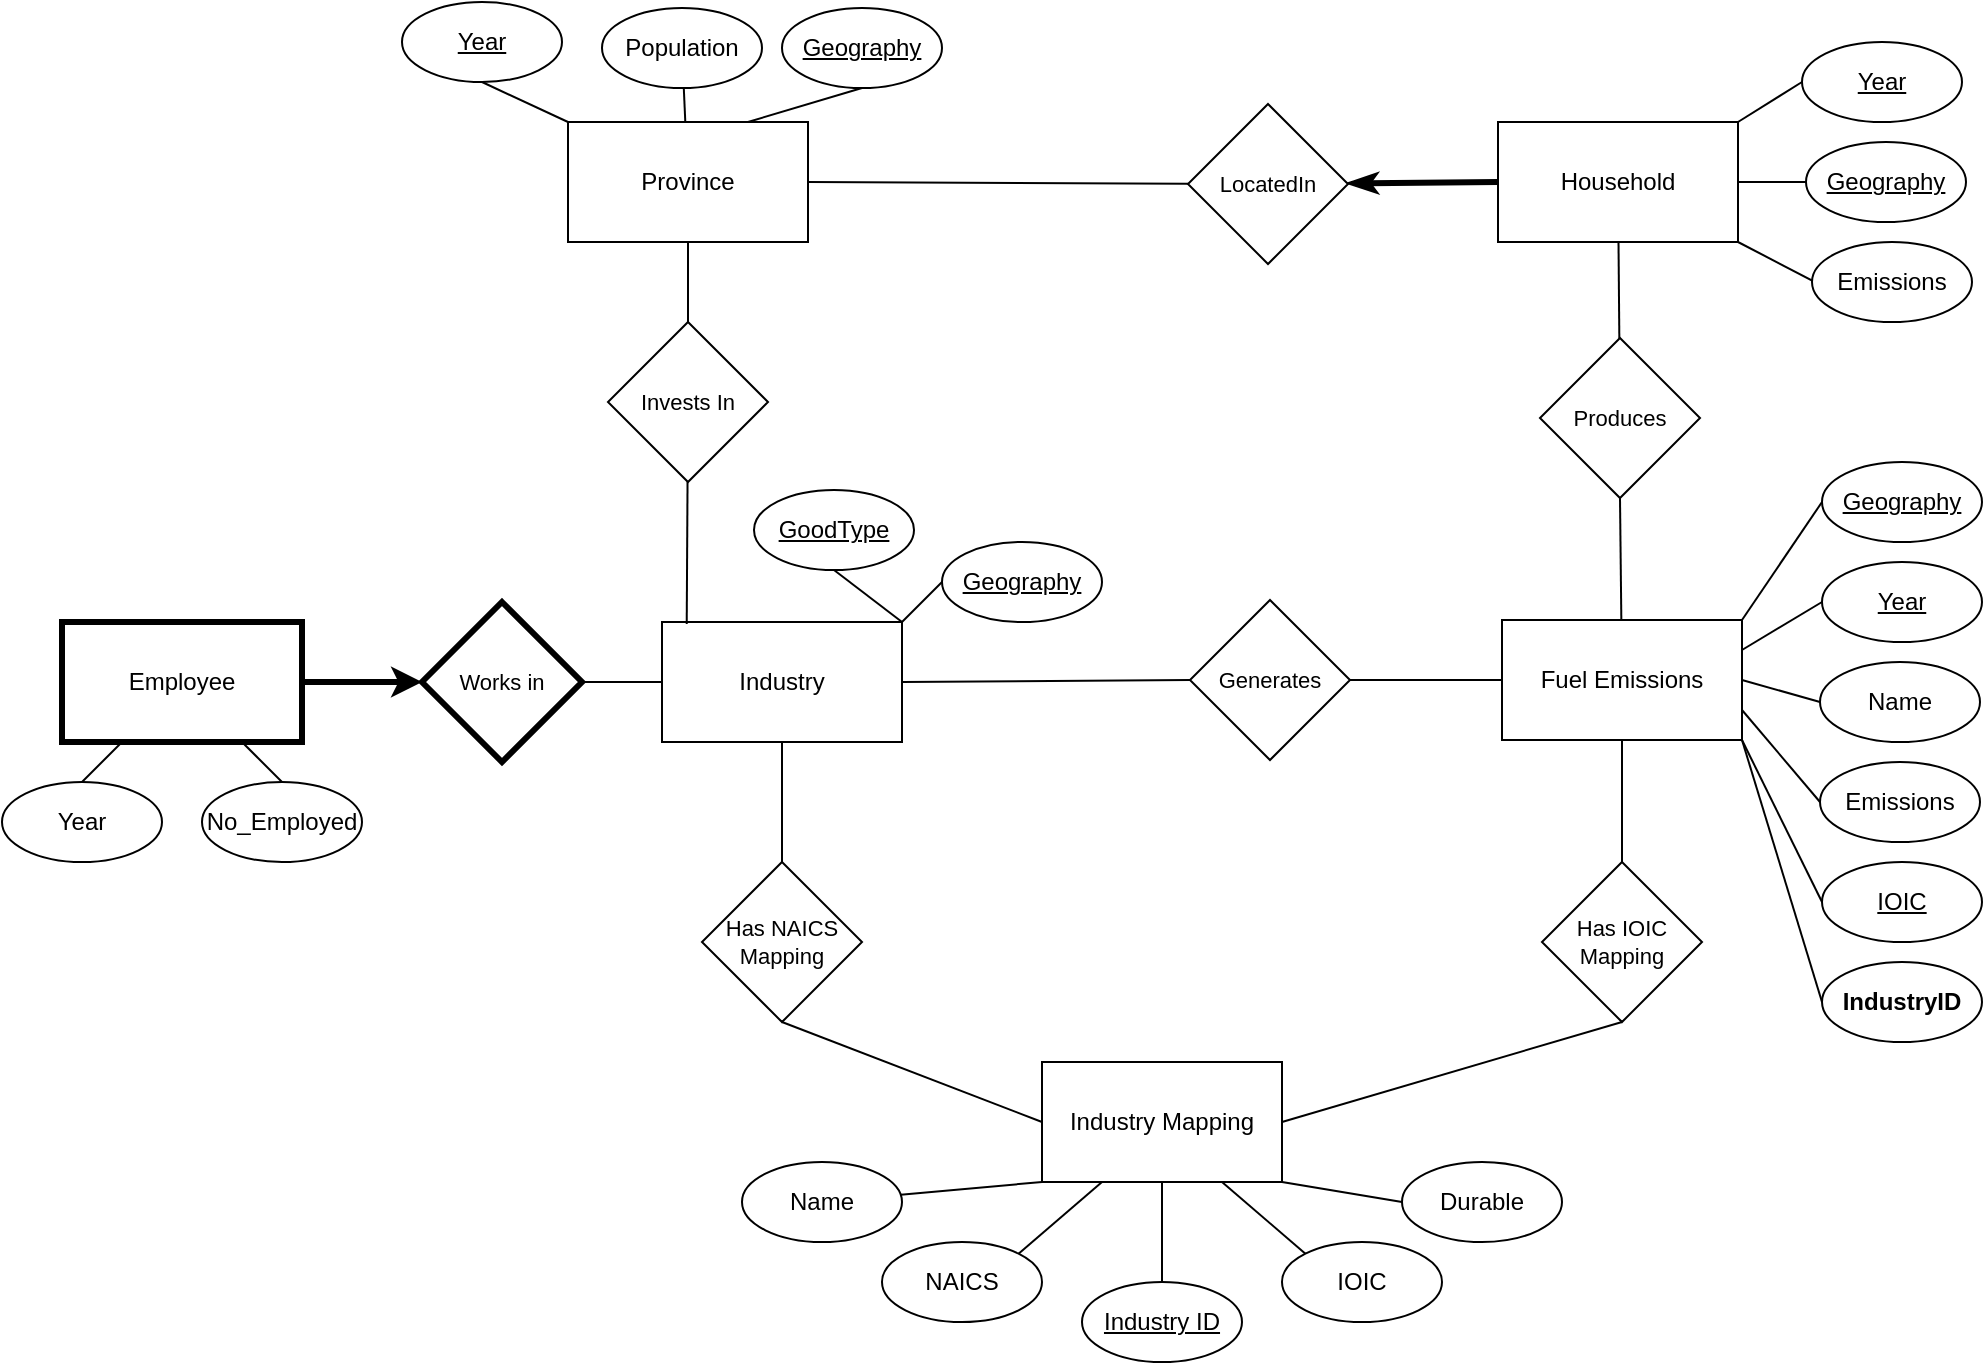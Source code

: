 <mxfile version="24.0.2" type="device">
  <diagram name="Page-1" id="K_NYcB5xI5pQLdcxHXSw">
    <mxGraphModel dx="1650" dy="1033" grid="1" gridSize="10" guides="0" tooltips="1" connect="1" arrows="1" fold="1" page="0" pageScale="1" pageWidth="850" pageHeight="1100" math="0" shadow="0">
      <root>
        <mxCell id="0" />
        <mxCell id="1" parent="0" />
        <mxCell id="aRzllNHfJS_ZqXTawcoJ-15" value="" style="edgeStyle=none;rounded=0;orthogonalLoop=1;jettySize=auto;html=1;strokeColor=default;align=center;verticalAlign=middle;fontFamily=Helvetica;fontSize=11;fontColor=default;labelBackgroundColor=default;endArrow=none;endFill=0;" parent="1" source="AveuHuQOkIJUVtSDtsbW-2" target="AveuHuQOkIJUVtSDtsbW-50" edge="1">
          <mxGeometry relative="1" as="geometry" />
        </mxCell>
        <mxCell id="AveuHuQOkIJUVtSDtsbW-2" value="Industry" style="whiteSpace=wrap;html=1;" parent="1" vertex="1">
          <mxGeometry x="490" y="290" width="120" height="60" as="geometry" />
        </mxCell>
        <mxCell id="aRzllNHfJS_ZqXTawcoJ-16" value="" style="edgeStyle=none;rounded=0;orthogonalLoop=1;jettySize=auto;html=1;strokeColor=default;align=center;verticalAlign=middle;fontFamily=Helvetica;fontSize=11;fontColor=default;labelBackgroundColor=default;endArrow=none;endFill=0;" parent="1" source="AveuHuQOkIJUVtSDtsbW-3" target="AveuHuQOkIJUVtSDtsbW-17" edge="1">
          <mxGeometry relative="1" as="geometry" />
        </mxCell>
        <mxCell id="AveuHuQOkIJUVtSDtsbW-3" value="Industry Mapping" style="whiteSpace=wrap;html=1;" parent="1" vertex="1">
          <mxGeometry x="680" y="510" width="120" height="60" as="geometry" />
        </mxCell>
        <mxCell id="AveuHuQOkIJUVtSDtsbW-11" value="" style="edgeStyle=none;shape=connector;rounded=0;orthogonalLoop=1;jettySize=auto;html=1;labelBackgroundColor=default;strokeColor=default;align=center;verticalAlign=middle;fontFamily=Helvetica;fontSize=11;fontColor=default;endArrow=none;endFill=0;entryX=0;entryY=0.5;entryDx=0;entryDy=0;exitX=1;exitY=0.75;exitDx=0;exitDy=0;" parent="1" source="AveuHuQOkIJUVtSDtsbW-4" target="AveuHuQOkIJUVtSDtsbW-12" edge="1">
          <mxGeometry relative="1" as="geometry">
            <mxPoint x="1000" y="535" as="targetPoint" />
            <Array as="points" />
          </mxGeometry>
        </mxCell>
        <mxCell id="AveuHuQOkIJUVtSDtsbW-15" style="edgeStyle=none;shape=connector;rounded=0;orthogonalLoop=1;jettySize=auto;html=1;entryX=0;entryY=0.5;entryDx=0;entryDy=0;labelBackgroundColor=default;strokeColor=default;align=center;verticalAlign=middle;fontFamily=Helvetica;fontSize=11;fontColor=default;endArrow=none;endFill=0;exitX=1;exitY=0.5;exitDx=0;exitDy=0;" parent="1" source="AveuHuQOkIJUVtSDtsbW-4" target="AveuHuQOkIJUVtSDtsbW-14" edge="1">
          <mxGeometry relative="1" as="geometry" />
        </mxCell>
        <mxCell id="AveuHuQOkIJUVtSDtsbW-51" style="edgeStyle=none;shape=connector;rounded=0;orthogonalLoop=1;jettySize=auto;html=1;entryX=0.5;entryY=0;entryDx=0;entryDy=0;labelBackgroundColor=default;strokeColor=default;align=center;verticalAlign=middle;fontFamily=Helvetica;fontSize=11;fontColor=default;endArrow=none;endFill=0;" parent="1" target="AveuHuQOkIJUVtSDtsbW-49" edge="1">
          <mxGeometry relative="1" as="geometry">
            <mxPoint x="970" y="349" as="sourcePoint" />
          </mxGeometry>
        </mxCell>
        <mxCell id="AveuHuQOkIJUVtSDtsbW-4" value="Fuel Emissions" style="whiteSpace=wrap;html=1;" parent="1" vertex="1">
          <mxGeometry x="910" y="289" width="120" height="60" as="geometry" />
        </mxCell>
        <mxCell id="AveuHuQOkIJUVtSDtsbW-7" value="" style="rounded=0;orthogonalLoop=1;jettySize=auto;html=1;endArrow=none;endFill=0;" parent="1" source="AveuHuQOkIJUVtSDtsbW-5" target="AveuHuQOkIJUVtSDtsbW-6" edge="1">
          <mxGeometry relative="1" as="geometry" />
        </mxCell>
        <mxCell id="AveuHuQOkIJUVtSDtsbW-5" value="Province" style="whiteSpace=wrap;html=1;" parent="1" vertex="1">
          <mxGeometry x="443" y="40" width="120" height="60" as="geometry" />
        </mxCell>
        <mxCell id="AveuHuQOkIJUVtSDtsbW-6" value="Population" style="ellipse;whiteSpace=wrap;html=1;" parent="1" vertex="1">
          <mxGeometry x="460" y="-17" width="80" height="40" as="geometry" />
        </mxCell>
        <mxCell id="AveuHuQOkIJUVtSDtsbW-61" style="edgeStyle=none;shape=connector;rounded=0;orthogonalLoop=1;jettySize=auto;html=1;exitX=0.5;exitY=1;exitDx=0;exitDy=0;entryX=0.75;entryY=0;entryDx=0;entryDy=0;labelBackgroundColor=default;strokeColor=default;align=center;verticalAlign=middle;fontFamily=Helvetica;fontSize=11;fontColor=default;endArrow=none;endFill=0;" parent="1" source="AveuHuQOkIJUVtSDtsbW-8" target="AveuHuQOkIJUVtSDtsbW-5" edge="1">
          <mxGeometry relative="1" as="geometry" />
        </mxCell>
        <mxCell id="AveuHuQOkIJUVtSDtsbW-8" value="&lt;u&gt;Geography&lt;/u&gt;" style="ellipse;whiteSpace=wrap;html=1;" parent="1" vertex="1">
          <mxGeometry x="550" y="-17" width="80" height="40" as="geometry" />
        </mxCell>
        <mxCell id="AveuHuQOkIJUVtSDtsbW-12" value="Emissions" style="ellipse;whiteSpace=wrap;html=1;" parent="1" vertex="1">
          <mxGeometry x="1069" y="360" width="80" height="40" as="geometry" />
        </mxCell>
        <mxCell id="AveuHuQOkIJUVtSDtsbW-13" value="&lt;u&gt;Year&lt;/u&gt;" style="ellipse;whiteSpace=wrap;html=1;" parent="1" vertex="1">
          <mxGeometry x="1070" y="260" width="80" height="40" as="geometry" />
        </mxCell>
        <mxCell id="AveuHuQOkIJUVtSDtsbW-14" value="Name" style="ellipse;whiteSpace=wrap;html=1;" parent="1" vertex="1">
          <mxGeometry x="1069" y="310" width="80" height="40" as="geometry" />
        </mxCell>
        <mxCell id="AveuHuQOkIJUVtSDtsbW-16" style="edgeStyle=none;shape=connector;rounded=0;orthogonalLoop=1;jettySize=auto;html=1;entryX=1;entryY=0.25;entryDx=0;entryDy=0;labelBackgroundColor=default;strokeColor=default;align=center;verticalAlign=middle;fontFamily=Helvetica;fontSize=11;fontColor=default;endArrow=none;endFill=0;exitX=0;exitY=0.5;exitDx=0;exitDy=0;" parent="1" source="AveuHuQOkIJUVtSDtsbW-13" target="AveuHuQOkIJUVtSDtsbW-4" edge="1">
          <mxGeometry relative="1" as="geometry" />
        </mxCell>
        <mxCell id="AveuHuQOkIJUVtSDtsbW-17" value="&lt;u&gt;Industry ID&lt;/u&gt;" style="ellipse;whiteSpace=wrap;html=1;" parent="1" vertex="1">
          <mxGeometry x="700" y="620" width="80" height="40" as="geometry" />
        </mxCell>
        <mxCell id="aRzllNHfJS_ZqXTawcoJ-20" style="edgeStyle=none;rounded=0;orthogonalLoop=1;jettySize=auto;html=1;exitX=0;exitY=0.5;exitDx=0;exitDy=0;entryX=1;entryY=1;entryDx=0;entryDy=0;strokeColor=default;align=center;verticalAlign=middle;fontFamily=Helvetica;fontSize=11;fontColor=default;labelBackgroundColor=default;endArrow=none;endFill=0;" parent="1" source="AveuHuQOkIJUVtSDtsbW-18" target="AveuHuQOkIJUVtSDtsbW-3" edge="1">
          <mxGeometry relative="1" as="geometry" />
        </mxCell>
        <mxCell id="AveuHuQOkIJUVtSDtsbW-18" value="Durable" style="ellipse;whiteSpace=wrap;html=1;" parent="1" vertex="1">
          <mxGeometry x="860" y="560" width="80" height="40" as="geometry" />
        </mxCell>
        <mxCell id="aRzllNHfJS_ZqXTawcoJ-18" style="edgeStyle=none;rounded=0;orthogonalLoop=1;jettySize=auto;html=1;exitX=1;exitY=0;exitDx=0;exitDy=0;entryX=0.25;entryY=1;entryDx=0;entryDy=0;strokeColor=default;align=center;verticalAlign=middle;fontFamily=Helvetica;fontSize=11;fontColor=default;labelBackgroundColor=default;endArrow=none;endFill=0;" parent="1" source="AveuHuQOkIJUVtSDtsbW-19" target="AveuHuQOkIJUVtSDtsbW-3" edge="1">
          <mxGeometry relative="1" as="geometry" />
        </mxCell>
        <mxCell id="AveuHuQOkIJUVtSDtsbW-19" value="NAICS" style="ellipse;whiteSpace=wrap;html=1;" parent="1" vertex="1">
          <mxGeometry x="600" y="600" width="80" height="40" as="geometry" />
        </mxCell>
        <mxCell id="aRzllNHfJS_ZqXTawcoJ-19" style="edgeStyle=none;rounded=0;orthogonalLoop=1;jettySize=auto;html=1;exitX=0;exitY=0;exitDx=0;exitDy=0;entryX=0.75;entryY=1;entryDx=0;entryDy=0;strokeColor=default;align=center;verticalAlign=middle;fontFamily=Helvetica;fontSize=11;fontColor=default;labelBackgroundColor=default;endArrow=none;endFill=0;" parent="1" source="AveuHuQOkIJUVtSDtsbW-20" target="AveuHuQOkIJUVtSDtsbW-3" edge="1">
          <mxGeometry relative="1" as="geometry" />
        </mxCell>
        <mxCell id="AveuHuQOkIJUVtSDtsbW-20" value="IOIC" style="ellipse;whiteSpace=wrap;html=1;" parent="1" vertex="1">
          <mxGeometry x="800" y="600" width="80" height="40" as="geometry" />
        </mxCell>
        <mxCell id="aRzllNHfJS_ZqXTawcoJ-17" style="edgeStyle=none;rounded=0;orthogonalLoop=1;jettySize=auto;html=1;entryX=0;entryY=1;entryDx=0;entryDy=0;strokeColor=default;align=center;verticalAlign=middle;fontFamily=Helvetica;fontSize=11;fontColor=default;labelBackgroundColor=default;endArrow=none;endFill=0;" parent="1" source="AveuHuQOkIJUVtSDtsbW-21" target="AveuHuQOkIJUVtSDtsbW-3" edge="1">
          <mxGeometry relative="1" as="geometry" />
        </mxCell>
        <mxCell id="AveuHuQOkIJUVtSDtsbW-21" value="Name" style="ellipse;whiteSpace=wrap;html=1;" parent="1" vertex="1">
          <mxGeometry x="530" y="560" width="80" height="40" as="geometry" />
        </mxCell>
        <mxCell id="AveuHuQOkIJUVtSDtsbW-66" style="edgeStyle=none;shape=connector;rounded=0;orthogonalLoop=1;jettySize=auto;html=1;exitX=0;exitY=0.5;exitDx=0;exitDy=0;entryX=1;entryY=0;entryDx=0;entryDy=0;labelBackgroundColor=default;strokeColor=default;align=center;verticalAlign=middle;fontFamily=Helvetica;fontSize=11;fontColor=default;endArrow=none;endFill=0;" parent="1" source="AveuHuQOkIJUVtSDtsbW-28" target="AveuHuQOkIJUVtSDtsbW-2" edge="1">
          <mxGeometry relative="1" as="geometry" />
        </mxCell>
        <mxCell id="AveuHuQOkIJUVtSDtsbW-28" value="&lt;u&gt;Geography&lt;/u&gt;" style="ellipse;whiteSpace=wrap;html=1;" parent="1" vertex="1">
          <mxGeometry x="630" y="250" width="80" height="40" as="geometry" />
        </mxCell>
        <mxCell id="AveuHuQOkIJUVtSDtsbW-68" style="edgeStyle=none;shape=connector;rounded=0;orthogonalLoop=1;jettySize=auto;html=1;exitX=0.5;exitY=1;exitDx=0;exitDy=0;labelBackgroundColor=default;strokeColor=default;align=center;verticalAlign=middle;fontFamily=Helvetica;fontSize=11;fontColor=default;endArrow=none;endFill=0;" parent="1" source="AveuHuQOkIJUVtSDtsbW-29" edge="1">
          <mxGeometry relative="1" as="geometry">
            <mxPoint x="610" y="290" as="targetPoint" />
          </mxGeometry>
        </mxCell>
        <mxCell id="AveuHuQOkIJUVtSDtsbW-29" value="&lt;u&gt;GoodType&lt;/u&gt;" style="ellipse;whiteSpace=wrap;html=1;" parent="1" vertex="1">
          <mxGeometry x="536" y="224" width="80" height="40" as="geometry" />
        </mxCell>
        <mxCell id="AveuHuQOkIJUVtSDtsbW-37" style="edgeStyle=none;shape=connector;rounded=0;orthogonalLoop=1;jettySize=auto;html=1;entryX=0.5;entryY=0;entryDx=0;entryDy=0;labelBackgroundColor=default;strokeColor=default;align=center;verticalAlign=middle;fontFamily=Helvetica;fontSize=11;fontColor=default;endArrow=none;endFill=0;" parent="1" source="AveuHuQOkIJUVtSDtsbW-38" target="AveuHuQOkIJUVtSDtsbW-41" edge="1">
          <mxGeometry relative="1" as="geometry" />
        </mxCell>
        <mxCell id="AveuHuQOkIJUVtSDtsbW-47" style="edgeStyle=none;shape=connector;rounded=0;orthogonalLoop=1;jettySize=auto;html=1;entryX=0;entryY=0.5;entryDx=0;entryDy=0;labelBackgroundColor=default;strokeColor=default;align=center;verticalAlign=middle;fontFamily=Helvetica;fontSize=11;fontColor=default;endArrow=classic;endFill=1;strokeWidth=3;" parent="1" source="AveuHuQOkIJUVtSDtsbW-38" target="AveuHuQOkIJUVtSDtsbW-46" edge="1">
          <mxGeometry relative="1" as="geometry" />
        </mxCell>
        <mxCell id="AveuHuQOkIJUVtSDtsbW-38" value="Employee" style="whiteSpace=wrap;html=1;strokeWidth=3;" parent="1" vertex="1">
          <mxGeometry x="190" y="290" width="120" height="60" as="geometry" />
        </mxCell>
        <mxCell id="AveuHuQOkIJUVtSDtsbW-40" value="No_Employed" style="ellipse;whiteSpace=wrap;html=1;" parent="1" vertex="1">
          <mxGeometry x="260" y="370" width="80" height="40" as="geometry" />
        </mxCell>
        <mxCell id="AveuHuQOkIJUVtSDtsbW-41" value="Year" style="ellipse;whiteSpace=wrap;html=1;" parent="1" vertex="1">
          <mxGeometry x="160" y="370" width="80" height="40" as="geometry" />
        </mxCell>
        <mxCell id="AveuHuQOkIJUVtSDtsbW-42" style="edgeStyle=none;shape=connector;rounded=0;orthogonalLoop=1;jettySize=auto;html=1;entryX=0.75;entryY=1;entryDx=0;entryDy=0;labelBackgroundColor=default;strokeColor=default;align=center;verticalAlign=middle;fontFamily=Helvetica;fontSize=11;fontColor=default;endArrow=none;endFill=0;exitX=0.5;exitY=0;exitDx=0;exitDy=0;" parent="1" source="AveuHuQOkIJUVtSDtsbW-40" target="AveuHuQOkIJUVtSDtsbW-38" edge="1">
          <mxGeometry relative="1" as="geometry" />
        </mxCell>
        <mxCell id="AveuHuQOkIJUVtSDtsbW-48" style="edgeStyle=none;shape=connector;rounded=0;orthogonalLoop=1;jettySize=auto;html=1;entryX=0;entryY=0.5;entryDx=0;entryDy=0;labelBackgroundColor=default;strokeColor=default;align=center;verticalAlign=middle;fontFamily=Helvetica;fontSize=11;fontColor=default;endArrow=none;endFill=0;" parent="1" source="AveuHuQOkIJUVtSDtsbW-46" target="AveuHuQOkIJUVtSDtsbW-2" edge="1">
          <mxGeometry relative="1" as="geometry" />
        </mxCell>
        <mxCell id="AveuHuQOkIJUVtSDtsbW-46" value="Works in" style="rhombus;whiteSpace=wrap;html=1;fontFamily=Helvetica;fontSize=11;fontColor=default;strokeWidth=3;" parent="1" vertex="1">
          <mxGeometry x="370" y="280" width="80" height="80" as="geometry" />
        </mxCell>
        <mxCell id="AveuHuQOkIJUVtSDtsbW-52" style="edgeStyle=none;shape=connector;rounded=0;orthogonalLoop=1;jettySize=auto;html=1;exitX=0.5;exitY=1;exitDx=0;exitDy=0;entryX=1;entryY=0.5;entryDx=0;entryDy=0;labelBackgroundColor=default;strokeColor=default;align=center;verticalAlign=middle;fontFamily=Helvetica;fontSize=11;fontColor=default;endArrow=none;endFill=0;" parent="1" source="AveuHuQOkIJUVtSDtsbW-49" target="AveuHuQOkIJUVtSDtsbW-3" edge="1">
          <mxGeometry relative="1" as="geometry" />
        </mxCell>
        <mxCell id="AveuHuQOkIJUVtSDtsbW-49" value="Has IOIC Mapping" style="rhombus;whiteSpace=wrap;html=1;fontFamily=Helvetica;fontSize=11;fontColor=default;" parent="1" vertex="1">
          <mxGeometry x="930" y="410" width="80" height="80" as="geometry" />
        </mxCell>
        <mxCell id="AveuHuQOkIJUVtSDtsbW-59" style="edgeStyle=none;shape=connector;rounded=0;orthogonalLoop=1;jettySize=auto;html=1;exitX=0.5;exitY=1;exitDx=0;exitDy=0;entryX=0;entryY=0.5;entryDx=0;entryDy=0;labelBackgroundColor=default;strokeColor=default;align=center;verticalAlign=middle;fontFamily=Helvetica;fontSize=11;fontColor=default;endArrow=none;endFill=0;" parent="1" source="AveuHuQOkIJUVtSDtsbW-50" target="AveuHuQOkIJUVtSDtsbW-3" edge="1">
          <mxGeometry relative="1" as="geometry" />
        </mxCell>
        <mxCell id="AveuHuQOkIJUVtSDtsbW-50" value="Has NAICS Mapping" style="rhombus;whiteSpace=wrap;html=1;fontFamily=Helvetica;fontSize=11;fontColor=default;" parent="1" vertex="1">
          <mxGeometry x="510" y="410" width="80" height="80" as="geometry" />
        </mxCell>
        <mxCell id="AveuHuQOkIJUVtSDtsbW-65" style="edgeStyle=none;shape=connector;rounded=0;orthogonalLoop=1;jettySize=auto;html=1;exitX=1;exitY=0.5;exitDx=0;exitDy=0;entryX=0;entryY=0.5;entryDx=0;entryDy=0;labelBackgroundColor=default;strokeColor=default;align=center;verticalAlign=middle;fontFamily=Helvetica;fontSize=11;fontColor=default;endArrow=none;endFill=0;" parent="1" source="AveuHuQOkIJUVtSDtsbW-63" target="AveuHuQOkIJUVtSDtsbW-4" edge="1">
          <mxGeometry relative="1" as="geometry">
            <mxPoint x="835" y="326" as="sourcePoint" />
          </mxGeometry>
        </mxCell>
        <mxCell id="AveuHuQOkIJUVtSDtsbW-63" value="Generates" style="rhombus;whiteSpace=wrap;html=1;fontFamily=Helvetica;fontSize=11;fontColor=default;" parent="1" vertex="1">
          <mxGeometry x="754" y="279" width="80" height="80" as="geometry" />
        </mxCell>
        <mxCell id="bmwnz22091FMJtZ9aRnY-2" style="rounded=0;orthogonalLoop=1;jettySize=auto;html=1;entryX=0.5;entryY=1;entryDx=0;entryDy=0;endArrow=none;endFill=0;endSize=1;exitX=0.5;exitY=0;exitDx=0;exitDy=0;" parent="1" source="bmwnz22091FMJtZ9aRnY-1" target="AveuHuQOkIJUVtSDtsbW-5" edge="1">
          <mxGeometry relative="1" as="geometry">
            <mxPoint x="503.0" y="123" as="sourcePoint" />
          </mxGeometry>
        </mxCell>
        <mxCell id="bmwnz22091FMJtZ9aRnY-1" value="Invests In" style="rhombus;whiteSpace=wrap;html=1;fontFamily=Helvetica;fontSize=11;fontColor=default;" parent="1" vertex="1">
          <mxGeometry x="463" y="140" width="80" height="80" as="geometry" />
        </mxCell>
        <mxCell id="bmwnz22091FMJtZ9aRnY-4" style="edgeStyle=none;rounded=0;orthogonalLoop=1;jettySize=auto;html=1;entryX=0.103;entryY=0.017;entryDx=0;entryDy=0;entryPerimeter=0;strokeColor=default;align=center;verticalAlign=middle;fontFamily=Helvetica;fontSize=11;fontColor=default;labelBackgroundColor=default;endArrow=none;endFill=0;endSize=1;" parent="1" source="bmwnz22091FMJtZ9aRnY-1" target="AveuHuQOkIJUVtSDtsbW-2" edge="1">
          <mxGeometry relative="1" as="geometry" />
        </mxCell>
        <mxCell id="aRzllNHfJS_ZqXTawcoJ-2" value="" style="rounded=0;orthogonalLoop=1;jettySize=auto;html=1;endArrow=none;endFill=0;exitX=1;exitY=0.5;exitDx=0;exitDy=0;" parent="1" source="aRzllNHfJS_ZqXTawcoJ-3" target="aRzllNHfJS_ZqXTawcoJ-4" edge="1">
          <mxGeometry relative="1" as="geometry" />
        </mxCell>
        <mxCell id="aRzllNHfJS_ZqXTawcoJ-3" value="Household" style="whiteSpace=wrap;html=1;" parent="1" vertex="1">
          <mxGeometry x="908" y="40" width="120" height="60" as="geometry" />
        </mxCell>
        <mxCell id="aRzllNHfJS_ZqXTawcoJ-4" value="&lt;u&gt;Geography&lt;/u&gt;" style="ellipse;whiteSpace=wrap;html=1;" parent="1" vertex="1">
          <mxGeometry x="1062" y="50" width="80" height="40" as="geometry" />
        </mxCell>
        <mxCell id="aRzllNHfJS_ZqXTawcoJ-5" style="edgeStyle=none;shape=connector;rounded=0;orthogonalLoop=1;jettySize=auto;html=1;exitX=0.5;exitY=1;exitDx=0;exitDy=0;entryX=1;entryY=1;entryDx=0;entryDy=0;labelBackgroundColor=default;strokeColor=default;align=center;verticalAlign=middle;fontFamily=Helvetica;fontSize=11;fontColor=default;endArrow=none;endFill=0;" parent="1" source="aRzllNHfJS_ZqXTawcoJ-6" target="aRzllNHfJS_ZqXTawcoJ-3" edge="1">
          <mxGeometry relative="1" as="geometry" />
        </mxCell>
        <mxCell id="aRzllNHfJS_ZqXTawcoJ-6" value="Emissions" style="ellipse;whiteSpace=wrap;html=1;" parent="1" vertex="1">
          <mxGeometry x="1065" y="100" width="80" height="40" as="geometry" />
        </mxCell>
        <mxCell id="aRzllNHfJS_ZqXTawcoJ-8" style="edgeStyle=none;shape=connector;rounded=0;orthogonalLoop=1;jettySize=auto;html=1;entryX=0;entryY=0.5;entryDx=0;entryDy=0;labelBackgroundColor=default;strokeColor=default;align=center;verticalAlign=middle;fontFamily=Helvetica;fontSize=11;fontColor=default;endArrow=none;endFill=0;exitX=1;exitY=0.5;exitDx=0;exitDy=0;" parent="1" source="AveuHuQOkIJUVtSDtsbW-2" target="AveuHuQOkIJUVtSDtsbW-63" edge="1">
          <mxGeometry relative="1" as="geometry">
            <mxPoint x="654" y="355" as="sourcePoint" />
            <mxPoint x="741" y="317" as="targetPoint" />
          </mxGeometry>
        </mxCell>
        <mxCell id="aRzllNHfJS_ZqXTawcoJ-10" style="rounded=0;orthogonalLoop=1;jettySize=auto;html=1;entryX=0;entryY=0.5;entryDx=0;entryDy=0;endArrow=none;endFill=0;startArrow=classicThin;startFill=1;strokeWidth=3;" parent="1" source="aRzllNHfJS_ZqXTawcoJ-9" target="aRzllNHfJS_ZqXTawcoJ-3" edge="1">
          <mxGeometry relative="1" as="geometry" />
        </mxCell>
        <mxCell id="aRzllNHfJS_ZqXTawcoJ-11" style="edgeStyle=none;rounded=0;orthogonalLoop=1;jettySize=auto;html=1;entryX=1;entryY=0.5;entryDx=0;entryDy=0;strokeColor=default;align=center;verticalAlign=middle;fontFamily=Helvetica;fontSize=11;fontColor=default;labelBackgroundColor=default;endArrow=none;endFill=0;" parent="1" source="aRzllNHfJS_ZqXTawcoJ-9" target="AveuHuQOkIJUVtSDtsbW-5" edge="1">
          <mxGeometry relative="1" as="geometry" />
        </mxCell>
        <mxCell id="aRzllNHfJS_ZqXTawcoJ-9" value="LocatedIn" style="rhombus;whiteSpace=wrap;html=1;fontFamily=Helvetica;fontSize=11;fontColor=default;" parent="1" vertex="1">
          <mxGeometry x="753" y="31" width="80" height="80" as="geometry" />
        </mxCell>
        <mxCell id="aRzllNHfJS_ZqXTawcoJ-13" value="" style="edgeStyle=none;rounded=0;orthogonalLoop=1;jettySize=auto;html=1;strokeColor=default;align=center;verticalAlign=middle;fontFamily=Helvetica;fontSize=11;fontColor=default;labelBackgroundColor=default;endArrow=none;endFill=0;" parent="1" source="aRzllNHfJS_ZqXTawcoJ-12" target="aRzllNHfJS_ZqXTawcoJ-3" edge="1">
          <mxGeometry relative="1" as="geometry" />
        </mxCell>
        <mxCell id="aRzllNHfJS_ZqXTawcoJ-14" value="" style="edgeStyle=none;rounded=0;orthogonalLoop=1;jettySize=auto;html=1;strokeColor=default;align=center;verticalAlign=middle;fontFamily=Helvetica;fontSize=11;fontColor=default;labelBackgroundColor=default;endArrow=none;endFill=0;exitX=0.5;exitY=1;exitDx=0;exitDy=0;" parent="1" source="aRzllNHfJS_ZqXTawcoJ-12" target="AveuHuQOkIJUVtSDtsbW-4" edge="1">
          <mxGeometry relative="1" as="geometry" />
        </mxCell>
        <mxCell id="aRzllNHfJS_ZqXTawcoJ-12" value="Produces" style="rhombus;whiteSpace=wrap;html=1;fontFamily=Helvetica;fontSize=11;fontColor=default;" parent="1" vertex="1">
          <mxGeometry x="929" y="148" width="80" height="80" as="geometry" />
        </mxCell>
        <mxCell id="zfej-7I5L4PeLKvlQmw5-17" style="edgeStyle=none;rounded=0;orthogonalLoop=1;jettySize=auto;html=1;exitX=0;exitY=0.5;exitDx=0;exitDy=0;entryX=1;entryY=0;entryDx=0;entryDy=0;strokeColor=default;align=center;verticalAlign=middle;fontFamily=Helvetica;fontSize=11;fontColor=default;labelBackgroundColor=default;endArrow=none;endFill=0;" edge="1" parent="1" source="zfej-7I5L4PeLKvlQmw5-15" target="AveuHuQOkIJUVtSDtsbW-4">
          <mxGeometry relative="1" as="geometry" />
        </mxCell>
        <mxCell id="zfej-7I5L4PeLKvlQmw5-15" value="&lt;u&gt;Geography&lt;/u&gt;" style="ellipse;whiteSpace=wrap;html=1;" vertex="1" parent="1">
          <mxGeometry x="1070" y="210" width="80" height="40" as="geometry" />
        </mxCell>
        <mxCell id="zfej-7I5L4PeLKvlQmw5-20" style="edgeStyle=none;rounded=0;orthogonalLoop=1;jettySize=auto;html=1;exitX=0.5;exitY=1;exitDx=0;exitDy=0;entryX=0;entryY=0;entryDx=0;entryDy=0;strokeColor=default;align=center;verticalAlign=middle;fontFamily=Helvetica;fontSize=11;fontColor=default;labelBackgroundColor=default;endArrow=none;endFill=0;" edge="1" parent="1" source="zfej-7I5L4PeLKvlQmw5-19" target="AveuHuQOkIJUVtSDtsbW-5">
          <mxGeometry relative="1" as="geometry" />
        </mxCell>
        <mxCell id="zfej-7I5L4PeLKvlQmw5-19" value="&lt;u&gt;Year&lt;/u&gt;" style="ellipse;whiteSpace=wrap;html=1;" vertex="1" parent="1">
          <mxGeometry x="360" y="-20" width="80" height="40" as="geometry" />
        </mxCell>
        <mxCell id="zfej-7I5L4PeLKvlQmw5-22" style="edgeStyle=none;rounded=0;orthogonalLoop=1;jettySize=auto;html=1;exitX=0;exitY=0.5;exitDx=0;exitDy=0;entryX=1;entryY=0;entryDx=0;entryDy=0;strokeColor=default;align=center;verticalAlign=middle;fontFamily=Helvetica;fontSize=11;fontColor=default;labelBackgroundColor=default;endArrow=none;endFill=0;" edge="1" parent="1" source="zfej-7I5L4PeLKvlQmw5-21" target="aRzllNHfJS_ZqXTawcoJ-3">
          <mxGeometry relative="1" as="geometry" />
        </mxCell>
        <mxCell id="zfej-7I5L4PeLKvlQmw5-21" value="&lt;u&gt;Year&lt;/u&gt;" style="ellipse;whiteSpace=wrap;html=1;" vertex="1" parent="1">
          <mxGeometry x="1060" width="80" height="40" as="geometry" />
        </mxCell>
        <mxCell id="zfej-7I5L4PeLKvlQmw5-24" style="edgeStyle=none;rounded=0;orthogonalLoop=1;jettySize=auto;html=1;exitX=0;exitY=0.5;exitDx=0;exitDy=0;entryX=1;entryY=1;entryDx=0;entryDy=0;strokeColor=default;align=center;verticalAlign=middle;fontFamily=Helvetica;fontSize=11;fontColor=default;labelBackgroundColor=default;endArrow=none;endFill=0;" edge="1" parent="1" source="zfej-7I5L4PeLKvlQmw5-23" target="AveuHuQOkIJUVtSDtsbW-4">
          <mxGeometry relative="1" as="geometry" />
        </mxCell>
        <mxCell id="zfej-7I5L4PeLKvlQmw5-23" value="&lt;u&gt;IOIC&lt;/u&gt;" style="ellipse;whiteSpace=wrap;html=1;" vertex="1" parent="1">
          <mxGeometry x="1070" y="410" width="80" height="40" as="geometry" />
        </mxCell>
        <mxCell id="zfej-7I5L4PeLKvlQmw5-27" style="edgeStyle=none;rounded=0;orthogonalLoop=1;jettySize=auto;html=1;exitX=0;exitY=0.5;exitDx=0;exitDy=0;entryX=1;entryY=1;entryDx=0;entryDy=0;strokeColor=default;align=center;verticalAlign=middle;fontFamily=Helvetica;fontSize=11;fontColor=default;labelBackgroundColor=default;endArrow=none;endFill=0;" edge="1" parent="1" source="zfej-7I5L4PeLKvlQmw5-26" target="AveuHuQOkIJUVtSDtsbW-4">
          <mxGeometry relative="1" as="geometry" />
        </mxCell>
        <mxCell id="zfej-7I5L4PeLKvlQmw5-26" value="&lt;b&gt;IndustryID&lt;/b&gt;" style="ellipse;whiteSpace=wrap;html=1;" vertex="1" parent="1">
          <mxGeometry x="1070" y="460" width="80" height="40" as="geometry" />
        </mxCell>
      </root>
    </mxGraphModel>
  </diagram>
</mxfile>
